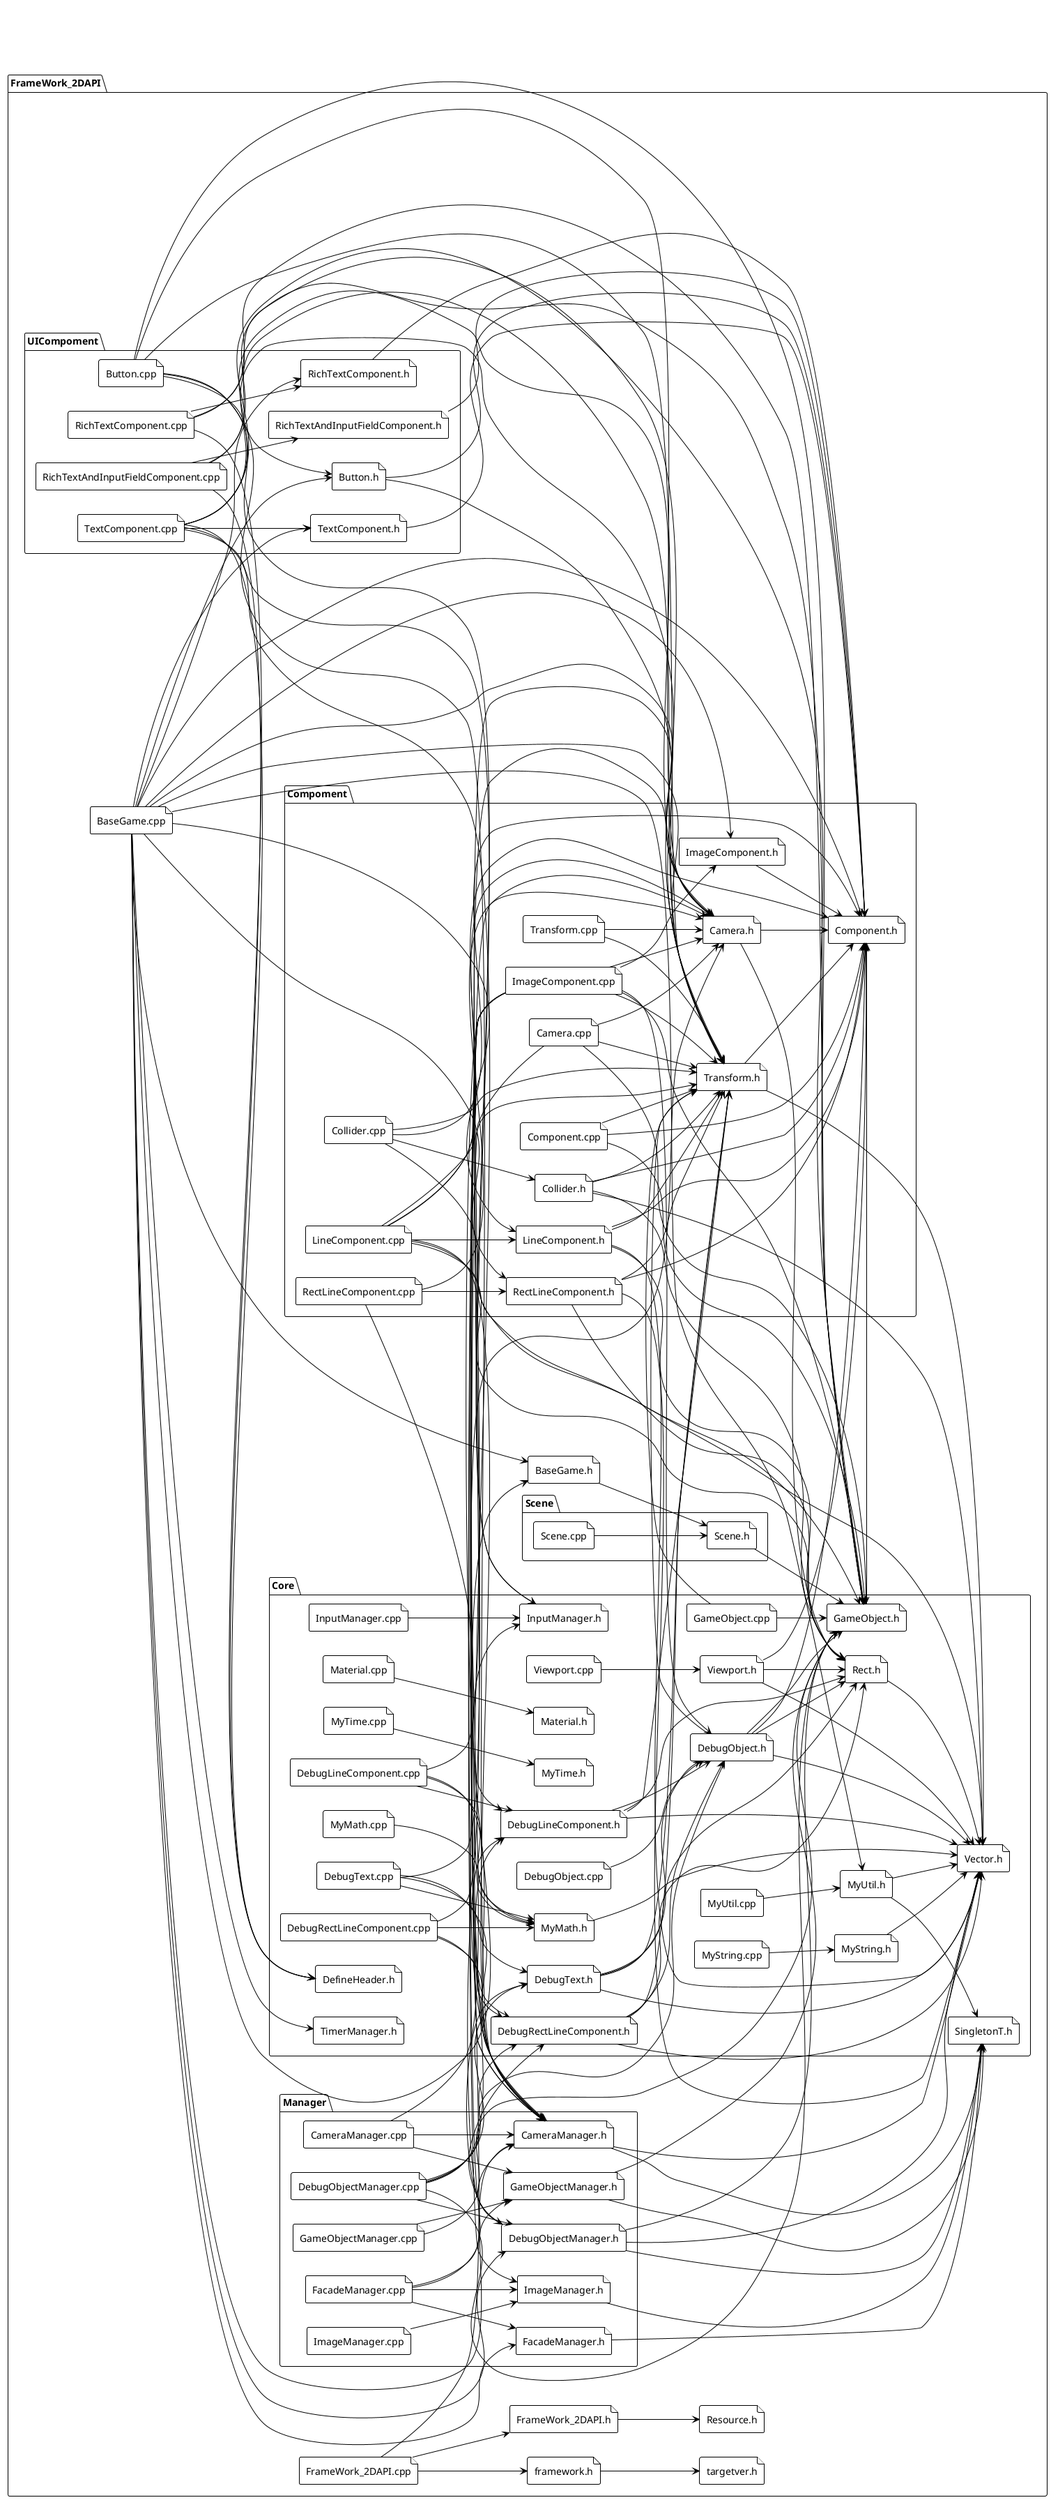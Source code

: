 @startuml
!theme plain
left to right direction
folder "FrameWork_2DAPI" as C_0005987407375906095790 {
folder "Compoment" as C_0009079422266128183806 {
file "Camera.cpp" as C_0000542131175853268262
file "Camera.h" as C_0002233206018820285275
file "Component.h" as C_0012006922542282881227
file "Transform.h" as C_0005719404820632631720
file "Collider.cpp" as C_0002189911845737725449
file "Collider.h" as C_0006009038626991597040
file "Component.cpp" as C_0013968366448891272726
file "ImageComponent.cpp" as C_0008580941411690267369
file "ImageComponent.h" as C_0013959013035525480656
file "LineComponent.cpp" as C_0010868901553585101876
file "LineComponent.h" as C_0007515418281770493621
file "RectLineComponent.cpp" as C_0000320882183835896086
file "RectLineComponent.h" as C_0006393931006940933067
file "Transform.cpp" as C_0005358857604292455793
}
folder "Core" as C_0011265527563778237801 {
file "Rect.h" as C_0011403750343696262879
file "Vector.h" as C_0009241864309396972362
file "GameObject.h" as C_0004042546161801080444
file "SingletonT.h" as C_0005103878031763531942
file "DebugLineComponent.h" as C_0007280088687045988429
file "DebugObject.h" as C_0015706010924517967619
file "DebugRectLineComponent.h" as C_0012295491533869988163
file "DebugText.h" as C_0002232915519477697411
file "MyMath.h" as C_0006299312231707710825
file "DebugLineComponent.cpp" as C_0001671004573157420316
file "DebugObject.cpp" as C_0006265843618639935582
file "DebugRectLineComponent.cpp" as C_0002435491690557600414
file "DebugText.cpp" as C_0001441129750274846942
file "GameObject.cpp" as C_0004593396786342407477
file "InputManager.cpp" as C_0006715012369522388591
file "InputManager.h" as C_0008490262948685167826
file "Material.cpp" as C_0013530310977228940505
file "Material.h" as C_0015703106579219591232
file "MyMath.cpp" as C_0013447363267887917608
file "MyString.cpp" as C_0006108638845670503619
file "MyString.h" as C_0003891611166247611878
file "MyTime.cpp" as C_0013268641514221186231
file "MyTime.h" as C_0012761271053487719786
file "MyUtil.cpp" as C_0015418236043798760602
file "MyUtil.h" as C_0005440123908566855679
file "Viewport.cpp" as C_0015204365231920836278
file "Viewport.h" as C_0002856403762398272363
file "DefineHeader.h" as C_0015350113566451572951
file "TimerManager.h" as C_0001728310481282724229
}
folder "Manager" as C_0007357198411899871477 {
file "CameraManager.h" as C_0000975214415346362189
file "ImageManager.h" as C_0005264507623711508609
file "DebugObjectManager.h" as C_0009054403874184420606
file "CameraManager.cpp" as C_0011795145165219994652
file "GameObjectManager.h" as C_0005844838692460862043
file "DebugObjectManager.cpp" as C_0003657921832410450859
file "FacadeManager.cpp" as C_0004144003590797335675
file "FacadeManager.h" as C_0016844551399312654414
file "GameObjectManager.cpp" as C_0007166487911516875814
file "ImageManager.cpp" as C_0016749223998467583664
}
folder "Scene" as C_0006349955410683132918 {
file "Scene.cpp" as C_0013424696354905452145
file "Scene.h" as C_0014113046361969808040
}
folder "UICompoment" as C_0014903899459858743212 {
file "Button.cpp" as C_0015108746298517492543
file "Button.h" as C_0014675849799759254562
file "RichTextAndInputFieldComponent.cpp" as C_0005596289685074760462
file "RichTextAndInputFieldComponent.h" as C_0016995368971307459379
file "RichTextComponent.cpp" as C_0001805303676707499043
file "RichTextComponent.h" as C_0017931631642561992518
file "TextComponent.cpp" as C_0010503176285208422829
file "TextComponent.h" as C_0011619476113675404708
}
file "BaseGame.cpp" as C_0007522631347308452242
file "BaseGame.h" as C_0001748520534377182215
file "FrameWork_2DAPI.cpp" as C_0017691936045283160068
file "framework.h" as C_0017495671912026114932
file "targetver.h" as C_0012947420176480543526
file "FrameWork_2DAPI.h" as C_0009079868531278845189
file "Resource.h" as C_0006231518002176939064
}
C_0000542131175853268262 --> C_0002233206018820285275
C_0000542131175853268262 --> C_0004042546161801080444
C_0000542131175853268262 --> C_0005719404820632631720
C_0000542131175853268262 --> C_0000975214415346362189
C_0002233206018820285275 --> C_0011403750343696262879
C_0002233206018820285275 --> C_0012006922542282881227
C_0005719404820632631720 --> C_0012006922542282881227
C_0005719404820632631720 --> C_0009241864309396972362
C_0002189911845737725449 --> C_0006009038626991597040
C_0002189911845737725449 --> C_0004042546161801080444
C_0002189911845737725449 --> C_0012006922542282881227
C_0002189911845737725449 --> C_0005719404820632631720
C_0006009038626991597040 --> C_0011403750343696262879
C_0006009038626991597040 --> C_0012006922542282881227
C_0006009038626991597040 --> C_0005719404820632631720
C_0006009038626991597040 --> C_0009241864309396972362
C_0013968366448891272726 --> C_0012006922542282881227
C_0013968366448891272726 --> C_0004042546161801080444
C_0013968366448891272726 --> C_0005719404820632631720
C_0008580941411690267369 --> C_0013959013035525480656
C_0008580941411690267369 --> C_0004042546161801080444
C_0008580941411690267369 --> C_0005719404820632631720
C_0008580941411690267369 --> C_0005264507623711508609
C_0008580941411690267369 --> C_0000975214415346362189
C_0008580941411690267369 --> C_0002233206018820285275
C_0008580941411690267369 --> C_0009054403874184420606
C_0008580941411690267369 --> C_0006299312231707710825
C_0008580941411690267369 --> C_0015706010924517967619
C_0008580941411690267369 --> C_0007280088687045988429
C_0008580941411690267369 --> C_0012295491533869988163
C_0013959013035525480656 --> C_0012006922542282881227
C_0010868901553585101876 --> C_0007515418281770493621
C_0010868901553585101876 --> C_0011403750343696262879
C_0010868901553585101876 --> C_0012006922542282881227
C_0010868901553585101876 --> C_0005719404820632631720
C_0010868901553585101876 --> C_0009241864309396972362
C_0010868901553585101876 --> C_0002233206018820285275
C_0010868901553585101876 --> C_0000975214415346362189
C_0007515418281770493621 --> C_0011403750343696262879
C_0007515418281770493621 --> C_0012006922542282881227
C_0007515418281770493621 --> C_0005719404820632631720
C_0007515418281770493621 --> C_0009241864309396972362
C_0000320882183835896086 --> C_0006393931006940933067
C_0000320882183835896086 --> C_0002233206018820285275
C_0000320882183835896086 --> C_0000975214415346362189
C_0006393931006940933067 --> C_0011403750343696262879
C_0006393931006940933067 --> C_0012006922542282881227
C_0006393931006940933067 --> C_0005719404820632631720
C_0006393931006940933067 --> C_0009241864309396972362
C_0005358857604292455793 --> C_0005719404820632631720
C_0005358857604292455793 --> C_0002233206018820285275
C_0011403750343696262879 --> C_0009241864309396972362
C_0004042546161801080444 --> C_0012006922542282881227
C_0007280088687045988429 --> C_0011403750343696262879
C_0007280088687045988429 --> C_0015706010924517967619
C_0007280088687045988429 --> C_0009241864309396972362
C_0007280088687045988429 --> C_0005719404820632631720
C_0015706010924517967619 --> C_0011403750343696262879
C_0015706010924517967619 --> C_0004042546161801080444
C_0015706010924517967619 --> C_0012006922542282881227
C_0015706010924517967619 --> C_0005719404820632631720
C_0015706010924517967619 --> C_0009241864309396972362
C_0012295491533869988163 --> C_0011403750343696262879
C_0012295491533869988163 --> C_0015706010924517967619
C_0012295491533869988163 --> C_0009241864309396972362
C_0012295491533869988163 --> C_0005719404820632631720
C_0002232915519477697411 --> C_0011403750343696262879
C_0002232915519477697411 --> C_0015706010924517967619
C_0002232915519477697411 --> C_0009241864309396972362
C_0002232915519477697411 --> C_0005719404820632631720
C_0006299312231707710825 --> C_0009241864309396972362
C_0001671004573157420316 --> C_0007280088687045988429
C_0001671004573157420316 --> C_0002233206018820285275
C_0001671004573157420316 --> C_0000975214415346362189
C_0001671004573157420316 --> C_0006299312231707710825
C_0006265843618639935582 --> C_0015706010924517967619
C_0002435491690557600414 --> C_0012295491533869988163
C_0002435491690557600414 --> C_0002233206018820285275
C_0002435491690557600414 --> C_0000975214415346362189
C_0002435491690557600414 --> C_0006299312231707710825
C_0001441129750274846942 --> C_0002232915519477697411
C_0001441129750274846942 --> C_0002233206018820285275
C_0001441129750274846942 --> C_0000975214415346362189
C_0001441129750274846942 --> C_0006299312231707710825
C_0004593396786342407477 --> C_0004042546161801080444
C_0004593396786342407477 --> C_0005719404820632631720
C_0006715012369522388591 --> C_0008490262948685167826
C_0013530310977228940505 --> C_0015703106579219591232
C_0013447363267887917608 --> C_0006299312231707710825
C_0006108638845670503619 --> C_0003891611166247611878
C_0003891611166247611878 --> C_0009241864309396972362
C_0013268641514221186231 --> C_0012761271053487719786
C_0015418236043798760602 --> C_0005440123908566855679
C_0005440123908566855679 --> C_0009241864309396972362
C_0005440123908566855679 --> C_0005103878031763531942
C_0015204365231920836278 --> C_0002856403762398272363
C_0002856403762398272363 --> C_0009241864309396972362
C_0002856403762398272363 --> C_0011403750343696262879
C_0002856403762398272363 --> C_0012006922542282881227
C_0000975214415346362189 --> C_0005103878031763531942
C_0000975214415346362189 --> C_0009241864309396972362
C_0005264507623711508609 --> C_0005103878031763531942
C_0009054403874184420606 --> C_0005103878031763531942
C_0009054403874184420606 --> C_0004042546161801080444
C_0009054403874184420606 --> C_0009241864309396972362
C_0009054403874184420606 --> C_0007280088687045988429
C_0009054403874184420606 --> C_0012295491533869988163
C_0009054403874184420606 --> C_0002232915519477697411
C_0011795145165219994652 --> C_0000975214415346362189
C_0011795145165219994652 --> C_0005844838692460862043
C_0011795145165219994652 --> C_0002233206018820285275
C_0005844838692460862043 --> C_0005103878031763531942
C_0005844838692460862043 --> C_0004042546161801080444
C_0003657921832410450859 --> C_0009054403874184420606
C_0003657921832410450859 --> C_0004042546161801080444
C_0003657921832410450859 --> C_0015706010924517967619
C_0003657921832410450859 --> C_0007280088687045988429
C_0003657921832410450859 --> C_0012295491533869988163
C_0003657921832410450859 --> C_0002232915519477697411
C_0004144003590797335675 --> C_0016844551399312654414
C_0004144003590797335675 --> C_0000975214415346362189
C_0004144003590797335675 --> C_0005844838692460862043
C_0004144003590797335675 --> C_0005264507623711508609
C_0016844551399312654414 --> C_0005103878031763531942
C_0007166487911516875814 --> C_0005844838692460862043
C_0007166487911516875814 --> C_0004042546161801080444
C_0016749223998467583664 --> C_0005264507623711508609
C_0013424696354905452145 --> C_0014113046361969808040
C_0014113046361969808040 --> C_0004042546161801080444
C_0015108746298517492543 --> C_0014675849799759254562
C_0015108746298517492543 --> C_0004042546161801080444
C_0015108746298517492543 --> C_0005719404820632631720
C_0015108746298517492543 --> C_0002233206018820285275
C_0015108746298517492543 --> C_0008490262948685167826
C_0015108746298517492543 --> C_0000975214415346362189
C_0014675849799759254562 --> C_0012006922542282881227
C_0014675849799759254562 --> C_0005719404820632631720
C_0005596289685074760462 --> C_0016995368971307459379
C_0005596289685074760462 --> C_0004042546161801080444
C_0005596289685074760462 --> C_0005719404820632631720
C_0005596289685074760462 --> C_0015350113566451572951
C_0016995368971307459379 --> C_0012006922542282881227
C_0001805303676707499043 --> C_0017931631642561992518
C_0001805303676707499043 --> C_0004042546161801080444
C_0001805303676707499043 --> C_0005719404820632631720
C_0001805303676707499043 --> C_0015350113566451572951
C_0017931631642561992518 --> C_0012006922542282881227
C_0010503176285208422829 --> C_0011619476113675404708
C_0010503176285208422829 --> C_0004042546161801080444
C_0010503176285208422829 --> C_0005719404820632631720
C_0010503176285208422829 --> C_0015350113566451572951
C_0010503176285208422829 --> C_0008490262948685167826
C_0010503176285208422829 --> C_0002233206018820285275
C_0010503176285208422829 --> C_0000975214415346362189
C_0011619476113675404708 --> C_0012006922542282881227
C_0007522631347308452242 --> C_0001748520534377182215
C_0007522631347308452242 --> C_0001728310481282724229
C_0007522631347308452242 --> C_0008490262948685167826
C_0007522631347308452242 --> C_0012006922542282881227
C_0007522631347308452242 --> C_0005719404820632631720
C_0007522631347308452242 --> C_0013959013035525480656
C_0007522631347308452242 --> C_0014675849799759254562
C_0007522631347308452242 --> C_0011619476113675404708
C_0007522631347308452242 --> C_0017931631642561992518
C_0007522631347308452242 --> C_0016844551399312654414
C_0007522631347308452242 --> C_0009054403874184420606
C_0007522631347308452242 --> C_0000975214415346362189
C_0007522631347308452242 --> C_0002233206018820285275
C_0007522631347308452242 --> C_0007515418281770493621
C_0007522631347308452242 --> C_0006393931006940933067
C_0007522631347308452242 --> C_0005440123908566855679
C_0001748520534377182215 --> C_0014113046361969808040
C_0017691936045283160068 --> C_0017495671912026114932
C_0017691936045283160068 --> C_0009079868531278845189
C_0017691936045283160068 --> C_0001748520534377182215
C_0017495671912026114932 --> C_0012947420176480543526
C_0009079868531278845189 --> C_0006231518002176939064

'Generated with clang-uml, version 0.6.2
'LLVM version clang version 20.1.7 (https://github.com/llvm/llvm-project.git 6146a88f60492b520a36f8f8f3231e15f3cc6082)
@enduml
